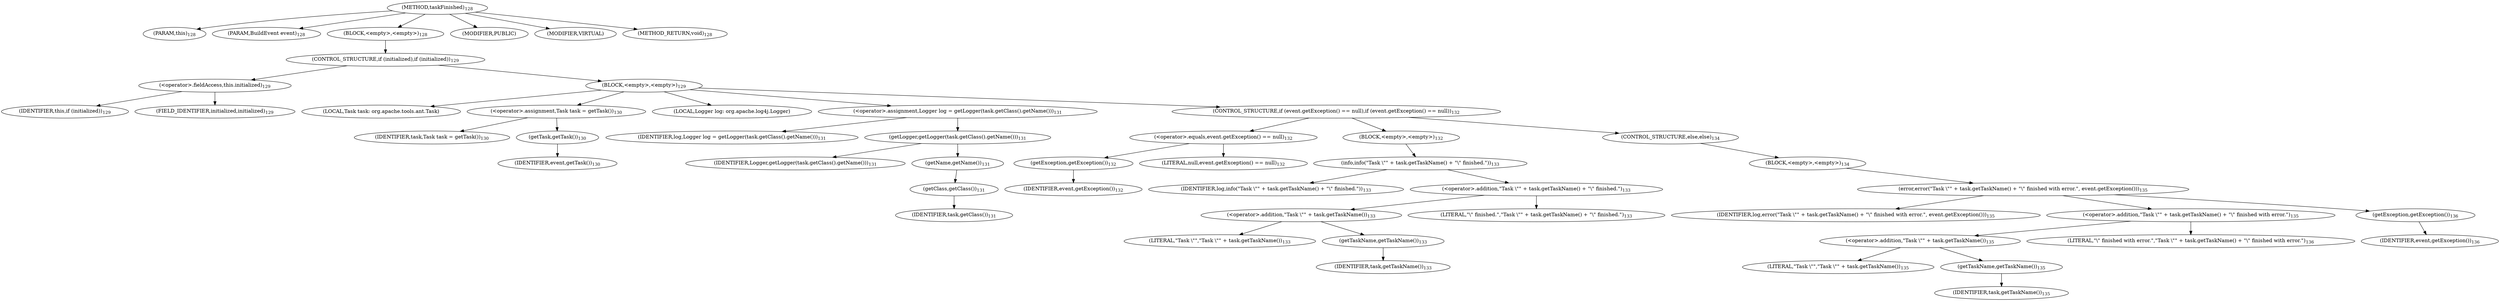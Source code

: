 digraph "taskFinished" {  
"250" [label = <(METHOD,taskFinished)<SUB>128</SUB>> ]
"251" [label = <(PARAM,this)<SUB>128</SUB>> ]
"252" [label = <(PARAM,BuildEvent event)<SUB>128</SUB>> ]
"253" [label = <(BLOCK,&lt;empty&gt;,&lt;empty&gt;)<SUB>128</SUB>> ]
"254" [label = <(CONTROL_STRUCTURE,if (initialized),if (initialized))<SUB>129</SUB>> ]
"255" [label = <(&lt;operator&gt;.fieldAccess,this.initialized)<SUB>129</SUB>> ]
"256" [label = <(IDENTIFIER,this,if (initialized))<SUB>129</SUB>> ]
"257" [label = <(FIELD_IDENTIFIER,initialized,initialized)<SUB>129</SUB>> ]
"258" [label = <(BLOCK,&lt;empty&gt;,&lt;empty&gt;)<SUB>129</SUB>> ]
"259" [label = <(LOCAL,Task task: org.apache.tools.ant.Task)> ]
"260" [label = <(&lt;operator&gt;.assignment,Task task = getTask())<SUB>130</SUB>> ]
"261" [label = <(IDENTIFIER,task,Task task = getTask())<SUB>130</SUB>> ]
"262" [label = <(getTask,getTask())<SUB>130</SUB>> ]
"263" [label = <(IDENTIFIER,event,getTask())<SUB>130</SUB>> ]
"264" [label = <(LOCAL,Logger log: org.apache.log4j.Logger)> ]
"265" [label = <(&lt;operator&gt;.assignment,Logger log = getLogger(task.getClass().getName()))<SUB>131</SUB>> ]
"266" [label = <(IDENTIFIER,log,Logger log = getLogger(task.getClass().getName()))<SUB>131</SUB>> ]
"267" [label = <(getLogger,getLogger(task.getClass().getName()))<SUB>131</SUB>> ]
"268" [label = <(IDENTIFIER,Logger,getLogger(task.getClass().getName()))<SUB>131</SUB>> ]
"269" [label = <(getName,getName())<SUB>131</SUB>> ]
"270" [label = <(getClass,getClass())<SUB>131</SUB>> ]
"271" [label = <(IDENTIFIER,task,getClass())<SUB>131</SUB>> ]
"272" [label = <(CONTROL_STRUCTURE,if (event.getException() == null),if (event.getException() == null))<SUB>132</SUB>> ]
"273" [label = <(&lt;operator&gt;.equals,event.getException() == null)<SUB>132</SUB>> ]
"274" [label = <(getException,getException())<SUB>132</SUB>> ]
"275" [label = <(IDENTIFIER,event,getException())<SUB>132</SUB>> ]
"276" [label = <(LITERAL,null,event.getException() == null)<SUB>132</SUB>> ]
"277" [label = <(BLOCK,&lt;empty&gt;,&lt;empty&gt;)<SUB>132</SUB>> ]
"278" [label = <(info,info(&quot;Task \&quot;&quot; + task.getTaskName() + &quot;\&quot; finished.&quot;))<SUB>133</SUB>> ]
"279" [label = <(IDENTIFIER,log,info(&quot;Task \&quot;&quot; + task.getTaskName() + &quot;\&quot; finished.&quot;))<SUB>133</SUB>> ]
"280" [label = <(&lt;operator&gt;.addition,&quot;Task \&quot;&quot; + task.getTaskName() + &quot;\&quot; finished.&quot;)<SUB>133</SUB>> ]
"281" [label = <(&lt;operator&gt;.addition,&quot;Task \&quot;&quot; + task.getTaskName())<SUB>133</SUB>> ]
"282" [label = <(LITERAL,&quot;Task \&quot;&quot;,&quot;Task \&quot;&quot; + task.getTaskName())<SUB>133</SUB>> ]
"283" [label = <(getTaskName,getTaskName())<SUB>133</SUB>> ]
"284" [label = <(IDENTIFIER,task,getTaskName())<SUB>133</SUB>> ]
"285" [label = <(LITERAL,&quot;\&quot; finished.&quot;,&quot;Task \&quot;&quot; + task.getTaskName() + &quot;\&quot; finished.&quot;)<SUB>133</SUB>> ]
"286" [label = <(CONTROL_STRUCTURE,else,else)<SUB>134</SUB>> ]
"287" [label = <(BLOCK,&lt;empty&gt;,&lt;empty&gt;)<SUB>134</SUB>> ]
"288" [label = <(error,error(&quot;Task \&quot;&quot; + task.getTaskName() + &quot;\&quot; finished with error.&quot;, event.getException()))<SUB>135</SUB>> ]
"289" [label = <(IDENTIFIER,log,error(&quot;Task \&quot;&quot; + task.getTaskName() + &quot;\&quot; finished with error.&quot;, event.getException()))<SUB>135</SUB>> ]
"290" [label = <(&lt;operator&gt;.addition,&quot;Task \&quot;&quot; + task.getTaskName() + &quot;\&quot; finished with error.&quot;)<SUB>135</SUB>> ]
"291" [label = <(&lt;operator&gt;.addition,&quot;Task \&quot;&quot; + task.getTaskName())<SUB>135</SUB>> ]
"292" [label = <(LITERAL,&quot;Task \&quot;&quot;,&quot;Task \&quot;&quot; + task.getTaskName())<SUB>135</SUB>> ]
"293" [label = <(getTaskName,getTaskName())<SUB>135</SUB>> ]
"294" [label = <(IDENTIFIER,task,getTaskName())<SUB>135</SUB>> ]
"295" [label = <(LITERAL,&quot;\&quot; finished with error.&quot;,&quot;Task \&quot;&quot; + task.getTaskName() + &quot;\&quot; finished with error.&quot;)<SUB>136</SUB>> ]
"296" [label = <(getException,getException())<SUB>136</SUB>> ]
"297" [label = <(IDENTIFIER,event,getException())<SUB>136</SUB>> ]
"298" [label = <(MODIFIER,PUBLIC)> ]
"299" [label = <(MODIFIER,VIRTUAL)> ]
"300" [label = <(METHOD_RETURN,void)<SUB>128</SUB>> ]
  "250" -> "251" 
  "250" -> "252" 
  "250" -> "253" 
  "250" -> "298" 
  "250" -> "299" 
  "250" -> "300" 
  "253" -> "254" 
  "254" -> "255" 
  "254" -> "258" 
  "255" -> "256" 
  "255" -> "257" 
  "258" -> "259" 
  "258" -> "260" 
  "258" -> "264" 
  "258" -> "265" 
  "258" -> "272" 
  "260" -> "261" 
  "260" -> "262" 
  "262" -> "263" 
  "265" -> "266" 
  "265" -> "267" 
  "267" -> "268" 
  "267" -> "269" 
  "269" -> "270" 
  "270" -> "271" 
  "272" -> "273" 
  "272" -> "277" 
  "272" -> "286" 
  "273" -> "274" 
  "273" -> "276" 
  "274" -> "275" 
  "277" -> "278" 
  "278" -> "279" 
  "278" -> "280" 
  "280" -> "281" 
  "280" -> "285" 
  "281" -> "282" 
  "281" -> "283" 
  "283" -> "284" 
  "286" -> "287" 
  "287" -> "288" 
  "288" -> "289" 
  "288" -> "290" 
  "288" -> "296" 
  "290" -> "291" 
  "290" -> "295" 
  "291" -> "292" 
  "291" -> "293" 
  "293" -> "294" 
  "296" -> "297" 
}
